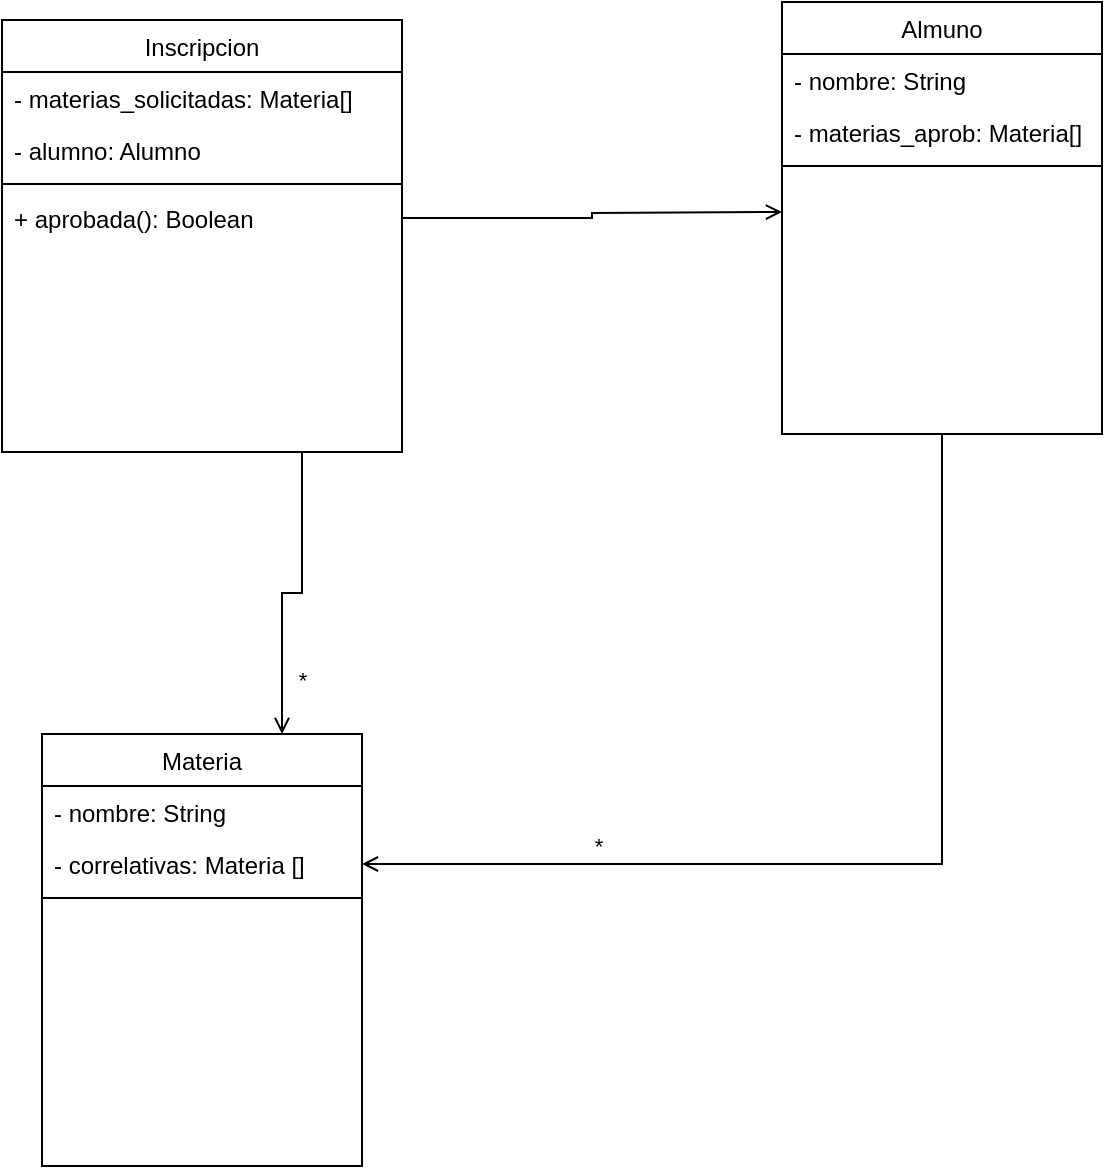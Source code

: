 <mxfile version="26.0.2">
  <diagram id="C5RBs43oDa-KdzZeNtuy" name="Page-1">
    <mxGraphModel dx="1434" dy="738" grid="1" gridSize="10" guides="1" tooltips="1" connect="1" arrows="1" fold="1" page="1" pageScale="1" pageWidth="827" pageHeight="1169" math="0" shadow="0">
      <root>
        <mxCell id="WIyWlLk6GJQsqaUBKTNV-0" />
        <mxCell id="WIyWlLk6GJQsqaUBKTNV-1" parent="WIyWlLk6GJQsqaUBKTNV-0" />
        <mxCell id="cC5zebFRXm5vKtOQabvS-21" style="edgeStyle=orthogonalEdgeStyle;rounded=0;orthogonalLoop=1;jettySize=auto;html=1;exitX=0.75;exitY=1;exitDx=0;exitDy=0;entryX=0.75;entryY=0;entryDx=0;entryDy=0;endArrow=open;endFill=0;" parent="WIyWlLk6GJQsqaUBKTNV-1" source="zkfFHV4jXpPFQw0GAbJ--17" target="cC5zebFRXm5vKtOQabvS-5" edge="1">
          <mxGeometry relative="1" as="geometry" />
        </mxCell>
        <mxCell id="cC5zebFRXm5vKtOQabvS-22" value="*" style="edgeLabel;html=1;align=center;verticalAlign=middle;resizable=0;points=[];" parent="cC5zebFRXm5vKtOQabvS-21" vertex="1" connectable="0">
          <mxGeometry x="0.378" y="-3" relative="1" as="geometry">
            <mxPoint x="13" y="20" as="offset" />
          </mxGeometry>
        </mxCell>
        <mxCell id="zkfFHV4jXpPFQw0GAbJ--17" value="Inscripcion" style="swimlane;fontStyle=0;align=center;verticalAlign=top;childLayout=stackLayout;horizontal=1;startSize=26;horizontalStack=0;resizeParent=1;resizeLast=0;collapsible=1;marginBottom=0;rounded=0;shadow=0;strokeWidth=1;" parent="WIyWlLk6GJQsqaUBKTNV-1" vertex="1">
          <mxGeometry x="140" y="120" width="200" height="216" as="geometry">
            <mxRectangle x="550" y="140" width="160" height="26" as="alternateBounds" />
          </mxGeometry>
        </mxCell>
        <mxCell id="cC5zebFRXm5vKtOQabvS-15" value="- materias_solicitadas: Materia[]" style="text;align=left;verticalAlign=top;spacingLeft=4;spacingRight=4;overflow=hidden;rotatable=0;points=[[0,0.5],[1,0.5]];portConstraint=eastwest;" parent="zkfFHV4jXpPFQw0GAbJ--17" vertex="1">
          <mxGeometry y="26" width="200" height="26" as="geometry" />
        </mxCell>
        <mxCell id="cC5zebFRXm5vKtOQabvS-24" value="- alumno: Alumno" style="text;align=left;verticalAlign=top;spacingLeft=4;spacingRight=4;overflow=hidden;rotatable=0;points=[[0,0.5],[1,0.5]];portConstraint=eastwest;" parent="zkfFHV4jXpPFQw0GAbJ--17" vertex="1">
          <mxGeometry y="52" width="200" height="26" as="geometry" />
        </mxCell>
        <mxCell id="zkfFHV4jXpPFQw0GAbJ--23" value="" style="line;html=1;strokeWidth=1;align=left;verticalAlign=middle;spacingTop=-1;spacingLeft=3;spacingRight=3;rotatable=0;labelPosition=right;points=[];portConstraint=eastwest;" parent="zkfFHV4jXpPFQw0GAbJ--17" vertex="1">
          <mxGeometry y="78" width="200" height="8" as="geometry" />
        </mxCell>
        <mxCell id="zkfFHV4jXpPFQw0GAbJ--24" value="+ aprobada(): Boolean" style="text;align=left;verticalAlign=top;spacingLeft=4;spacingRight=4;overflow=hidden;rotatable=0;points=[[0,0.5],[1,0.5]];portConstraint=eastwest;" parent="zkfFHV4jXpPFQw0GAbJ--17" vertex="1">
          <mxGeometry y="86" width="200" height="26" as="geometry" />
        </mxCell>
        <mxCell id="cC5zebFRXm5vKtOQabvS-10" style="edgeStyle=orthogonalEdgeStyle;rounded=0;orthogonalLoop=1;jettySize=auto;html=1;entryX=1;entryY=0.5;entryDx=0;entryDy=0;endArrow=open;endFill=0;" parent="WIyWlLk6GJQsqaUBKTNV-1" source="cC5zebFRXm5vKtOQabvS-0" target="cC5zebFRXm5vKtOQabvS-13" edge="1">
          <mxGeometry relative="1" as="geometry" />
        </mxCell>
        <mxCell id="cC5zebFRXm5vKtOQabvS-17" value="*" style="edgeLabel;html=1;align=center;verticalAlign=middle;resizable=0;points=[];" parent="cC5zebFRXm5vKtOQabvS-10" vertex="1" connectable="0">
          <mxGeometry x="0.365" y="2" relative="1" as="geometry">
            <mxPoint x="-43" y="-11" as="offset" />
          </mxGeometry>
        </mxCell>
        <mxCell id="cC5zebFRXm5vKtOQabvS-0" value="Almuno" style="swimlane;fontStyle=0;align=center;verticalAlign=top;childLayout=stackLayout;horizontal=1;startSize=26;horizontalStack=0;resizeParent=1;resizeLast=0;collapsible=1;marginBottom=0;rounded=0;shadow=0;strokeWidth=1;" parent="WIyWlLk6GJQsqaUBKTNV-1" vertex="1">
          <mxGeometry x="530" y="111" width="160" height="216" as="geometry">
            <mxRectangle x="550" y="140" width="160" height="26" as="alternateBounds" />
          </mxGeometry>
        </mxCell>
        <mxCell id="cC5zebFRXm5vKtOQabvS-1" value="- nombre: String" style="text;align=left;verticalAlign=top;spacingLeft=4;spacingRight=4;overflow=hidden;rotatable=0;points=[[0,0.5],[1,0.5]];portConstraint=eastwest;" parent="cC5zebFRXm5vKtOQabvS-0" vertex="1">
          <mxGeometry y="26" width="160" height="26" as="geometry" />
        </mxCell>
        <mxCell id="cC5zebFRXm5vKtOQabvS-14" value="- materias_aprob: Materia[]" style="text;align=left;verticalAlign=top;spacingLeft=4;spacingRight=4;overflow=hidden;rotatable=0;points=[[0,0.5],[1,0.5]];portConstraint=eastwest;" parent="cC5zebFRXm5vKtOQabvS-0" vertex="1">
          <mxGeometry y="52" width="160" height="26" as="geometry" />
        </mxCell>
        <mxCell id="cC5zebFRXm5vKtOQabvS-2" value="" style="line;html=1;strokeWidth=1;align=left;verticalAlign=middle;spacingTop=-1;spacingLeft=3;spacingRight=3;rotatable=0;labelPosition=right;points=[];portConstraint=eastwest;" parent="cC5zebFRXm5vKtOQabvS-0" vertex="1">
          <mxGeometry y="78" width="160" height="8" as="geometry" />
        </mxCell>
        <mxCell id="cC5zebFRXm5vKtOQabvS-5" value="Materia" style="swimlane;fontStyle=0;align=center;verticalAlign=top;childLayout=stackLayout;horizontal=1;startSize=26;horizontalStack=0;resizeParent=1;resizeLast=0;collapsible=1;marginBottom=0;rounded=0;shadow=0;strokeWidth=1;" parent="WIyWlLk6GJQsqaUBKTNV-1" vertex="1">
          <mxGeometry x="160" y="477" width="160" height="216" as="geometry">
            <mxRectangle x="550" y="140" width="160" height="26" as="alternateBounds" />
          </mxGeometry>
        </mxCell>
        <mxCell id="cC5zebFRXm5vKtOQabvS-6" value="- nombre: String" style="text;align=left;verticalAlign=top;spacingLeft=4;spacingRight=4;overflow=hidden;rotatable=0;points=[[0,0.5],[1,0.5]];portConstraint=eastwest;" parent="cC5zebFRXm5vKtOQabvS-5" vertex="1">
          <mxGeometry y="26" width="160" height="26" as="geometry" />
        </mxCell>
        <mxCell id="cC5zebFRXm5vKtOQabvS-13" value="- correlativas: Materia []" style="text;align=left;verticalAlign=top;spacingLeft=4;spacingRight=4;overflow=hidden;rotatable=0;points=[[0,0.5],[1,0.5]];portConstraint=eastwest;" parent="cC5zebFRXm5vKtOQabvS-5" vertex="1">
          <mxGeometry y="52" width="160" height="26" as="geometry" />
        </mxCell>
        <mxCell id="cC5zebFRXm5vKtOQabvS-7" value="" style="line;html=1;strokeWidth=1;align=left;verticalAlign=middle;spacingTop=-1;spacingLeft=3;spacingRight=3;rotatable=0;labelPosition=right;points=[];portConstraint=eastwest;" parent="cC5zebFRXm5vKtOQabvS-5" vertex="1">
          <mxGeometry y="78" width="160" height="8" as="geometry" />
        </mxCell>
        <mxCell id="cC5zebFRXm5vKtOQabvS-25" style="edgeStyle=orthogonalEdgeStyle;rounded=0;orthogonalLoop=1;jettySize=auto;html=1;exitX=1;exitY=0.5;exitDx=0;exitDy=0;endArrow=open;endFill=0;" parent="WIyWlLk6GJQsqaUBKTNV-1" source="zkfFHV4jXpPFQw0GAbJ--24" edge="1">
          <mxGeometry relative="1" as="geometry">
            <mxPoint x="530" y="216" as="targetPoint" />
          </mxGeometry>
        </mxCell>
      </root>
    </mxGraphModel>
  </diagram>
</mxfile>
